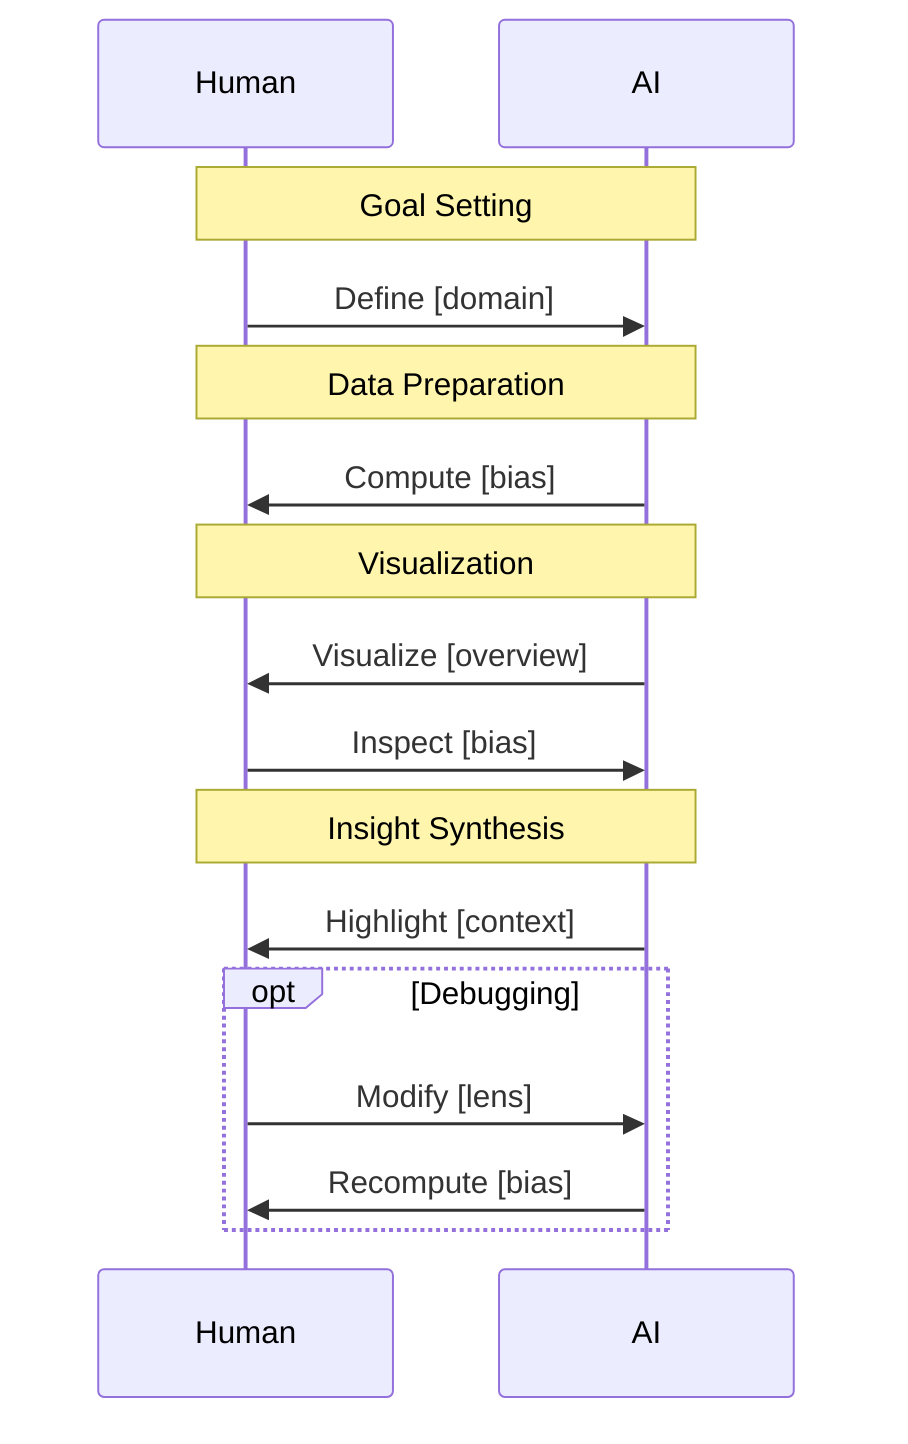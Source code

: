 sequenceDiagram
    participant H as Human
    participant A as AI

    note over H,A: Goal Setting
    H ->> A: Define [domain]

    note over H,A: Data Preparation
    A ->> H: Compute [bias]

    note over H,A: Visualization
    A ->> H: Visualize [overview]
    H ->> A: Inspect [bias]

    note over H,A: Insight Synthesis
    A ->> H: Highlight [context]
    opt Debugging
        H ->> A: Modify [lens]
        A ->> H: Recompute [bias]
    end